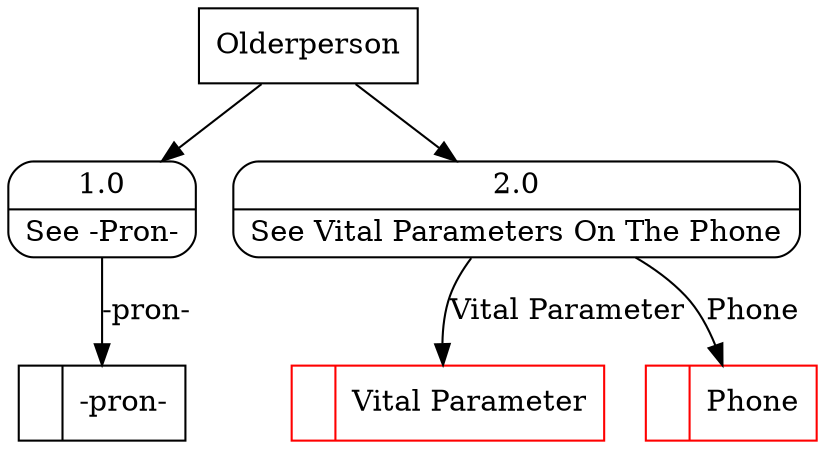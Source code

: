 digraph dfd2{ 
node[shape=record]
200 [label="<f0>  |<f1> Vital Parameter " color=red];
201 [label="<f0>  |<f1> Phone " color=red];
202 [label="<f0>  |<f1> -pron- " ];
203 [label="Olderperson" shape=box];
204 [label="{<f0> 1.0|<f1> See -Pron- }" shape=Mrecord];
205 [label="{<f0> 2.0|<f1> See Vital Parameters On The Phone }" shape=Mrecord];
203 -> 204
203 -> 205
204 -> 202 [label="-pron-"]
205 -> 200 [label="Vital Parameter"]
205 -> 201 [label="Phone"]
}
